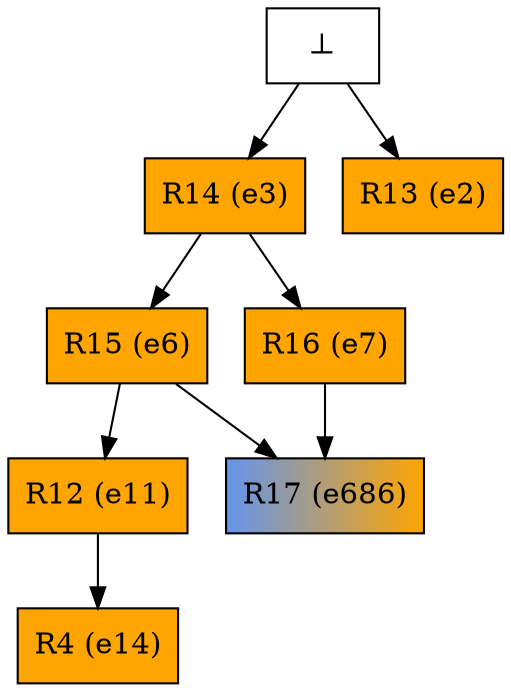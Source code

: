 digraph test {
  e3 -> e6;
  e3 -> e7;
  e6 -> e11;
  e11 -> e14;
  e6 -> e686;
  e7 -> e686;
  e0 -> e2;
  e0 -> e3;
  e2 [color="black" fillcolor="orange:orange" label="R13 (e2)" shape=box style=filled];
  e3 [color="black" fillcolor="orange:orange" label="R14 (e3)" shape=box style=filled];
  e6 [color="black" fillcolor="orange:orange" label="R15 (e6)" shape=box style=filled];
  e7 [color="black" fillcolor="orange:orange" label="R16 (e7)" shape=box style=filled];
  e11 [color="black" fillcolor="orange:orange" label="R12 (e11)" shape=box style=filled];
  e14 [color="black" fillcolor="orange:orange" label="R4 (e14)" shape=box style=filled];
  e686 [color="black" fillcolor="cornflowerblue:orange" label="R17 (e686)" shape=box style=filled];
  e0 [fillcolor="white" label="⊥" shape=box style=filled];
}
